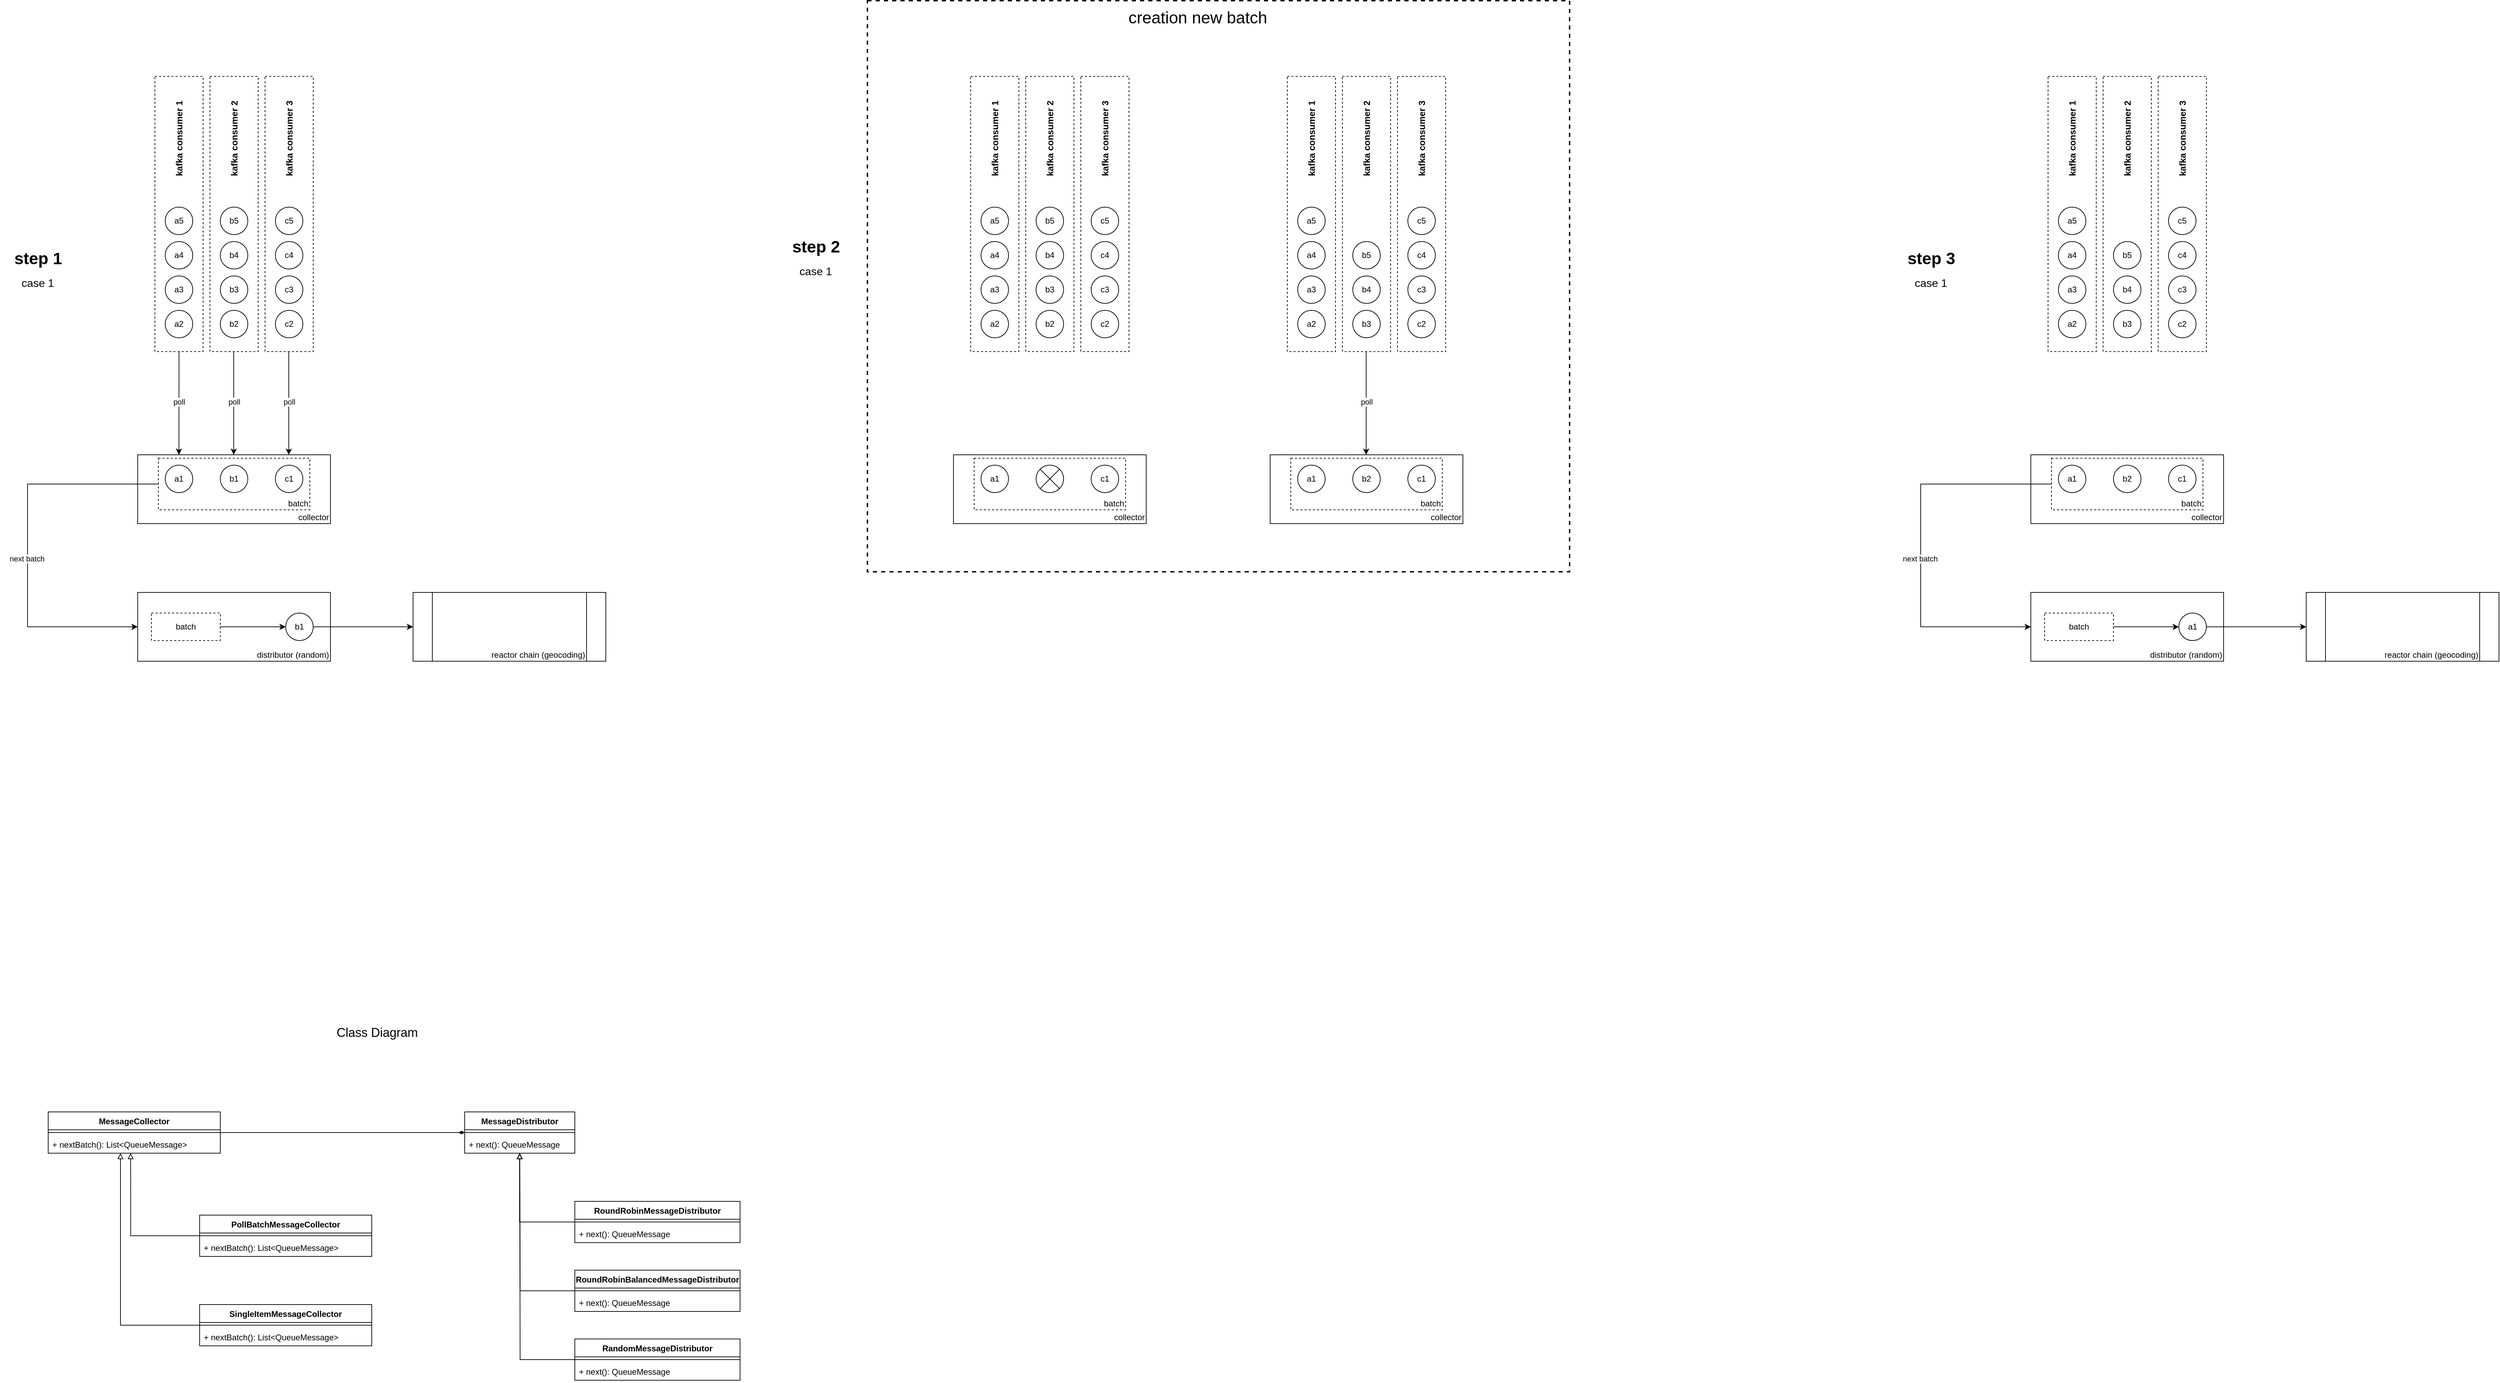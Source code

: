 <mxfile version="22.1.21" type="github">
  <diagram name="Страница — 1" id="RJFk-U6AwB0fZAoIYu2r">
    <mxGraphModel dx="2121" dy="1407" grid="1" gridSize="10" guides="1" tooltips="1" connect="1" arrows="1" fold="1" page="0" pageScale="1" pageWidth="827" pageHeight="1169" math="0" shadow="0">
      <root>
        <mxCell id="0" />
        <mxCell id="1" parent="0" />
        <mxCell id="bryTa1Va9XueEoIS5_3I-126" value="" style="rounded=0;whiteSpace=wrap;html=1;fillColor=none;dashed=1;strokeColor=default;strokeWidth=2;" vertex="1" parent="1">
          <mxGeometry x="890" y="-60" width="1020" height="830" as="geometry" />
        </mxCell>
        <mxCell id="bryTa1Va9XueEoIS5_3I-26" value="" style="rounded=0;whiteSpace=wrap;html=1;fillColor=none;dashed=1;" vertex="1" parent="1">
          <mxGeometry x="15" y="50" width="70" height="400" as="geometry" />
        </mxCell>
        <mxCell id="bryTa1Va9XueEoIS5_3I-25" value="" style="rounded=0;whiteSpace=wrap;html=1;fillColor=none;dashed=1;" vertex="1" parent="1">
          <mxGeometry x="-65" y="50" width="70" height="400" as="geometry" />
        </mxCell>
        <mxCell id="bryTa1Va9XueEoIS5_3I-13" value="collector" style="rounded=0;whiteSpace=wrap;html=1;align=right;verticalAlign=bottom;" vertex="1" parent="1">
          <mxGeometry x="-170" y="600" width="280" height="100" as="geometry" />
        </mxCell>
        <mxCell id="bryTa1Va9XueEoIS5_3I-34" value="batch" style="rounded=0;whiteSpace=wrap;html=1;fillColor=none;dashed=1;align=right;verticalAlign=bottom;" vertex="1" parent="1">
          <mxGeometry x="-140" y="605" width="220" height="75" as="geometry" />
        </mxCell>
        <mxCell id="bryTa1Va9XueEoIS5_3I-23" value="" style="rounded=0;whiteSpace=wrap;html=1;fillColor=none;dashed=1;" vertex="1" parent="1">
          <mxGeometry x="-145" y="50" width="70" height="400" as="geometry" />
        </mxCell>
        <mxCell id="bryTa1Va9XueEoIS5_3I-1" value="a5" style="ellipse;whiteSpace=wrap;html=1;aspect=fixed;" vertex="1" parent="1">
          <mxGeometry x="-130" y="240" width="40" height="40" as="geometry" />
        </mxCell>
        <mxCell id="bryTa1Va9XueEoIS5_3I-2" value="a4" style="ellipse;whiteSpace=wrap;html=1;aspect=fixed;" vertex="1" parent="1">
          <mxGeometry x="-130" y="290" width="40" height="40" as="geometry" />
        </mxCell>
        <mxCell id="bryTa1Va9XueEoIS5_3I-3" value="a3" style="ellipse;whiteSpace=wrap;html=1;aspect=fixed;" vertex="1" parent="1">
          <mxGeometry x="-130" y="340" width="40" height="40" as="geometry" />
        </mxCell>
        <mxCell id="bryTa1Va9XueEoIS5_3I-4" value="a2" style="ellipse;whiteSpace=wrap;html=1;aspect=fixed;" vertex="1" parent="1">
          <mxGeometry x="-130" y="390" width="40" height="40" as="geometry" />
        </mxCell>
        <mxCell id="bryTa1Va9XueEoIS5_3I-5" value="b5" style="ellipse;whiteSpace=wrap;html=1;aspect=fixed;" vertex="1" parent="1">
          <mxGeometry x="-50" y="240" width="40" height="40" as="geometry" />
        </mxCell>
        <mxCell id="bryTa1Va9XueEoIS5_3I-6" value="b4" style="ellipse;whiteSpace=wrap;html=1;aspect=fixed;" vertex="1" parent="1">
          <mxGeometry x="-50" y="290" width="40" height="40" as="geometry" />
        </mxCell>
        <mxCell id="bryTa1Va9XueEoIS5_3I-7" value="b3" style="ellipse;whiteSpace=wrap;html=1;aspect=fixed;" vertex="1" parent="1">
          <mxGeometry x="-50" y="340" width="40" height="40" as="geometry" />
        </mxCell>
        <mxCell id="bryTa1Va9XueEoIS5_3I-8" value="b2" style="ellipse;whiteSpace=wrap;html=1;aspect=fixed;" vertex="1" parent="1">
          <mxGeometry x="-50" y="390" width="40" height="40" as="geometry" />
        </mxCell>
        <mxCell id="bryTa1Va9XueEoIS5_3I-9" value="c5" style="ellipse;whiteSpace=wrap;html=1;aspect=fixed;" vertex="1" parent="1">
          <mxGeometry x="30" y="240" width="40" height="40" as="geometry" />
        </mxCell>
        <mxCell id="bryTa1Va9XueEoIS5_3I-10" value="c4" style="ellipse;whiteSpace=wrap;html=1;aspect=fixed;" vertex="1" parent="1">
          <mxGeometry x="30" y="290" width="40" height="40" as="geometry" />
        </mxCell>
        <mxCell id="bryTa1Va9XueEoIS5_3I-11" value="c3" style="ellipse;whiteSpace=wrap;html=1;aspect=fixed;" vertex="1" parent="1">
          <mxGeometry x="30" y="340" width="40" height="40" as="geometry" />
        </mxCell>
        <mxCell id="bryTa1Va9XueEoIS5_3I-12" value="c2" style="ellipse;whiteSpace=wrap;html=1;aspect=fixed;" vertex="1" parent="1">
          <mxGeometry x="30" y="390" width="40" height="40" as="geometry" />
        </mxCell>
        <mxCell id="bryTa1Va9XueEoIS5_3I-14" value="a1" style="ellipse;whiteSpace=wrap;html=1;aspect=fixed;" vertex="1" parent="1">
          <mxGeometry x="-130" y="615" width="40" height="40" as="geometry" />
        </mxCell>
        <mxCell id="bryTa1Va9XueEoIS5_3I-15" value="b1" style="ellipse;whiteSpace=wrap;html=1;aspect=fixed;" vertex="1" parent="1">
          <mxGeometry x="-50" y="615" width="40" height="40" as="geometry" />
        </mxCell>
        <mxCell id="bryTa1Va9XueEoIS5_3I-16" value="c1" style="ellipse;whiteSpace=wrap;html=1;aspect=fixed;" vertex="1" parent="1">
          <mxGeometry x="30" y="615" width="40" height="40" as="geometry" />
        </mxCell>
        <mxCell id="bryTa1Va9XueEoIS5_3I-17" value="&lt;font style=&quot;font-size: 16px;&quot;&gt;case 1&lt;/font&gt;" style="text;html=1;strokeColor=none;fillColor=none;align=center;verticalAlign=middle;whiteSpace=wrap;rounded=0;" vertex="1" parent="1">
          <mxGeometry x="-370" y="335" width="110" height="30" as="geometry" />
        </mxCell>
        <mxCell id="bryTa1Va9XueEoIS5_3I-19" value="&lt;b&gt;&lt;font style=&quot;font-size: 13px;&quot;&gt;kafka consumer 2&lt;/font&gt;&lt;br&gt;&lt;/b&gt;" style="text;html=1;strokeColor=none;fillColor=none;align=center;verticalAlign=middle;whiteSpace=wrap;rounded=0;flipV=1;direction=west;imageAspect=1;rotation=-90;" vertex="1" parent="1">
          <mxGeometry x="-105" y="125" width="150" height="30" as="geometry" />
        </mxCell>
        <mxCell id="bryTa1Va9XueEoIS5_3I-20" value="&lt;b&gt;&lt;font style=&quot;font-size: 13px;&quot;&gt;kafka consumer 1&lt;/font&gt;&lt;br&gt;&lt;/b&gt;" style="text;html=1;strokeColor=none;fillColor=none;align=center;verticalAlign=middle;whiteSpace=wrap;rounded=0;flipV=1;direction=west;imageAspect=1;rotation=-90;" vertex="1" parent="1">
          <mxGeometry x="-185" y="125" width="150" height="30" as="geometry" />
        </mxCell>
        <mxCell id="bryTa1Va9XueEoIS5_3I-21" value="&lt;b&gt;&lt;font style=&quot;font-size: 13px;&quot;&gt;kafka consumer 3&lt;/font&gt;&lt;br&gt;&lt;/b&gt;" style="text;html=1;strokeColor=none;fillColor=none;align=center;verticalAlign=middle;whiteSpace=wrap;rounded=0;flipV=1;direction=west;imageAspect=1;rotation=-90;" vertex="1" parent="1">
          <mxGeometry x="-25" y="125" width="150" height="30" as="geometry" />
        </mxCell>
        <mxCell id="bryTa1Va9XueEoIS5_3I-28" style="edgeStyle=orthogonalEdgeStyle;rounded=0;orthogonalLoop=1;jettySize=auto;html=1;exitX=0.5;exitY=1;exitDx=0;exitDy=0;entryX=0.214;entryY=0;entryDx=0;entryDy=0;entryPerimeter=0;" edge="1" parent="1" source="bryTa1Va9XueEoIS5_3I-23" target="bryTa1Va9XueEoIS5_3I-13">
          <mxGeometry relative="1" as="geometry">
            <Array as="points">
              <mxPoint x="-110" y="480" />
              <mxPoint x="-110" y="480" />
            </Array>
          </mxGeometry>
        </mxCell>
        <mxCell id="bryTa1Va9XueEoIS5_3I-29" value="poll" style="edgeLabel;html=1;align=center;verticalAlign=middle;resizable=0;points=[];" vertex="1" connectable="0" parent="bryTa1Va9XueEoIS5_3I-28">
          <mxGeometry x="-0.027" relative="1" as="geometry">
            <mxPoint as="offset" />
          </mxGeometry>
        </mxCell>
        <mxCell id="bryTa1Va9XueEoIS5_3I-30" style="edgeStyle=orthogonalEdgeStyle;rounded=0;orthogonalLoop=1;jettySize=auto;html=1;exitX=0.5;exitY=1;exitDx=0;exitDy=0;entryX=0.214;entryY=0;entryDx=0;entryDy=0;entryPerimeter=0;" edge="1" parent="1">
          <mxGeometry relative="1" as="geometry">
            <mxPoint x="-30.5" y="450" as="sourcePoint" />
            <mxPoint x="-30.5" y="600" as="targetPoint" />
            <Array as="points">
              <mxPoint x="-30.5" y="480" />
              <mxPoint x="-30.5" y="480" />
            </Array>
          </mxGeometry>
        </mxCell>
        <mxCell id="bryTa1Va9XueEoIS5_3I-31" value="poll" style="edgeLabel;html=1;align=center;verticalAlign=middle;resizable=0;points=[];" vertex="1" connectable="0" parent="bryTa1Va9XueEoIS5_3I-30">
          <mxGeometry x="-0.027" relative="1" as="geometry">
            <mxPoint as="offset" />
          </mxGeometry>
        </mxCell>
        <mxCell id="bryTa1Va9XueEoIS5_3I-32" style="edgeStyle=orthogonalEdgeStyle;rounded=0;orthogonalLoop=1;jettySize=auto;html=1;exitX=0.5;exitY=1;exitDx=0;exitDy=0;entryX=0.214;entryY=0;entryDx=0;entryDy=0;entryPerimeter=0;" edge="1" parent="1">
          <mxGeometry relative="1" as="geometry">
            <mxPoint x="49.5" y="450" as="sourcePoint" />
            <mxPoint x="49.5" y="600" as="targetPoint" />
            <Array as="points">
              <mxPoint x="49.5" y="480" />
              <mxPoint x="49.5" y="480" />
            </Array>
          </mxGeometry>
        </mxCell>
        <mxCell id="bryTa1Va9XueEoIS5_3I-33" value="poll" style="edgeLabel;html=1;align=center;verticalAlign=middle;resizable=0;points=[];" vertex="1" connectable="0" parent="bryTa1Va9XueEoIS5_3I-32">
          <mxGeometry x="-0.027" relative="1" as="geometry">
            <mxPoint as="offset" />
          </mxGeometry>
        </mxCell>
        <mxCell id="bryTa1Va9XueEoIS5_3I-36" style="edgeStyle=orthogonalEdgeStyle;rounded=0;orthogonalLoop=1;jettySize=auto;html=1;exitX=0;exitY=0.5;exitDx=0;exitDy=0;entryX=0;entryY=0.5;entryDx=0;entryDy=0;" edge="1" parent="1" source="bryTa1Va9XueEoIS5_3I-34">
          <mxGeometry relative="1" as="geometry">
            <mxPoint x="-170" y="850" as="targetPoint" />
            <Array as="points">
              <mxPoint x="-330" y="643" />
              <mxPoint x="-330" y="850" />
            </Array>
          </mxGeometry>
        </mxCell>
        <mxCell id="bryTa1Va9XueEoIS5_3I-38" value="next batch" style="edgeLabel;html=1;align=center;verticalAlign=middle;resizable=0;points=[];" vertex="1" connectable="0" parent="bryTa1Va9XueEoIS5_3I-36">
          <mxGeometry x="0.069" y="-1" relative="1" as="geometry">
            <mxPoint as="offset" />
          </mxGeometry>
        </mxCell>
        <mxCell id="bryTa1Va9XueEoIS5_3I-35" value="&lt;b&gt;&lt;font style=&quot;font-size: 24px;&quot;&gt;step 1&lt;/font&gt;&lt;/b&gt;" style="text;html=1;strokeColor=none;fillColor=none;align=center;verticalAlign=middle;whiteSpace=wrap;rounded=0;" vertex="1" parent="1">
          <mxGeometry x="-362.5" y="300" width="95" height="30" as="geometry" />
        </mxCell>
        <mxCell id="bryTa1Va9XueEoIS5_3I-44" value="distributor (random)" style="rounded=0;whiteSpace=wrap;html=1;verticalAlign=bottom;align=right;" vertex="1" parent="1">
          <mxGeometry x="-170" y="800" width="280" height="100" as="geometry" />
        </mxCell>
        <mxCell id="bryTa1Va9XueEoIS5_3I-45" value="reactor chain (geocoding)" style="shape=process;whiteSpace=wrap;html=1;backgroundOutline=1;align=right;verticalAlign=bottom;" vertex="1" parent="1">
          <mxGeometry x="230" y="800" width="280" height="100" as="geometry" />
        </mxCell>
        <mxCell id="bryTa1Va9XueEoIS5_3I-49" style="edgeStyle=orthogonalEdgeStyle;rounded=0;orthogonalLoop=1;jettySize=auto;html=1;exitX=1;exitY=0.5;exitDx=0;exitDy=0;entryX=0;entryY=0.5;entryDx=0;entryDy=0;" edge="1" parent="1" source="bryTa1Va9XueEoIS5_3I-47" target="bryTa1Va9XueEoIS5_3I-48">
          <mxGeometry relative="1" as="geometry" />
        </mxCell>
        <mxCell id="bryTa1Va9XueEoIS5_3I-47" value="batch" style="rounded=0;whiteSpace=wrap;html=1;fillColor=none;dashed=1;" vertex="1" parent="1">
          <mxGeometry x="-150" y="830" width="100" height="40" as="geometry" />
        </mxCell>
        <mxCell id="bryTa1Va9XueEoIS5_3I-51" style="edgeStyle=orthogonalEdgeStyle;rounded=0;orthogonalLoop=1;jettySize=auto;html=1;exitX=1;exitY=0.5;exitDx=0;exitDy=0;entryX=0;entryY=0.5;entryDx=0;entryDy=0;" edge="1" parent="1" source="bryTa1Va9XueEoIS5_3I-48" target="bryTa1Va9XueEoIS5_3I-45">
          <mxGeometry relative="1" as="geometry" />
        </mxCell>
        <mxCell id="bryTa1Va9XueEoIS5_3I-48" value="b1" style="ellipse;whiteSpace=wrap;html=1;aspect=fixed;" vertex="1" parent="1">
          <mxGeometry x="45" y="830" width="40" height="40" as="geometry" />
        </mxCell>
        <mxCell id="bryTa1Va9XueEoIS5_3I-52" value="" style="rounded=0;whiteSpace=wrap;html=1;fillColor=none;dashed=1;" vertex="1" parent="1">
          <mxGeometry x="1200" y="50" width="70" height="400" as="geometry" />
        </mxCell>
        <mxCell id="bryTa1Va9XueEoIS5_3I-53" value="" style="rounded=0;whiteSpace=wrap;html=1;fillColor=none;dashed=1;" vertex="1" parent="1">
          <mxGeometry x="1120" y="50" width="70" height="400" as="geometry" />
        </mxCell>
        <mxCell id="bryTa1Va9XueEoIS5_3I-54" value="collector" style="rounded=0;whiteSpace=wrap;html=1;align=right;verticalAlign=bottom;" vertex="1" parent="1">
          <mxGeometry x="1015" y="600" width="280" height="100" as="geometry" />
        </mxCell>
        <mxCell id="bryTa1Va9XueEoIS5_3I-55" value="batch" style="rounded=0;whiteSpace=wrap;html=1;fillColor=none;dashed=1;align=right;verticalAlign=bottom;" vertex="1" parent="1">
          <mxGeometry x="1045" y="605" width="220" height="75" as="geometry" />
        </mxCell>
        <mxCell id="bryTa1Va9XueEoIS5_3I-56" value="" style="rounded=0;whiteSpace=wrap;html=1;fillColor=none;dashed=1;" vertex="1" parent="1">
          <mxGeometry x="1040" y="50" width="70" height="400" as="geometry" />
        </mxCell>
        <mxCell id="bryTa1Va9XueEoIS5_3I-57" value="a5" style="ellipse;whiteSpace=wrap;html=1;aspect=fixed;" vertex="1" parent="1">
          <mxGeometry x="1055" y="240" width="40" height="40" as="geometry" />
        </mxCell>
        <mxCell id="bryTa1Va9XueEoIS5_3I-58" value="a4" style="ellipse;whiteSpace=wrap;html=1;aspect=fixed;" vertex="1" parent="1">
          <mxGeometry x="1055" y="290" width="40" height="40" as="geometry" />
        </mxCell>
        <mxCell id="bryTa1Va9XueEoIS5_3I-59" value="a3" style="ellipse;whiteSpace=wrap;html=1;aspect=fixed;" vertex="1" parent="1">
          <mxGeometry x="1055" y="340" width="40" height="40" as="geometry" />
        </mxCell>
        <mxCell id="bryTa1Va9XueEoIS5_3I-60" value="a2" style="ellipse;whiteSpace=wrap;html=1;aspect=fixed;" vertex="1" parent="1">
          <mxGeometry x="1055" y="390" width="40" height="40" as="geometry" />
        </mxCell>
        <mxCell id="bryTa1Va9XueEoIS5_3I-61" value="b5" style="ellipse;whiteSpace=wrap;html=1;aspect=fixed;" vertex="1" parent="1">
          <mxGeometry x="1135" y="240" width="40" height="40" as="geometry" />
        </mxCell>
        <mxCell id="bryTa1Va9XueEoIS5_3I-62" value="b4" style="ellipse;whiteSpace=wrap;html=1;aspect=fixed;" vertex="1" parent="1">
          <mxGeometry x="1135" y="290" width="40" height="40" as="geometry" />
        </mxCell>
        <mxCell id="bryTa1Va9XueEoIS5_3I-63" value="b3" style="ellipse;whiteSpace=wrap;html=1;aspect=fixed;" vertex="1" parent="1">
          <mxGeometry x="1135" y="340" width="40" height="40" as="geometry" />
        </mxCell>
        <mxCell id="bryTa1Va9XueEoIS5_3I-64" value="b2" style="ellipse;whiteSpace=wrap;html=1;aspect=fixed;" vertex="1" parent="1">
          <mxGeometry x="1135" y="390" width="40" height="40" as="geometry" />
        </mxCell>
        <mxCell id="bryTa1Va9XueEoIS5_3I-65" value="c5" style="ellipse;whiteSpace=wrap;html=1;aspect=fixed;" vertex="1" parent="1">
          <mxGeometry x="1215" y="240" width="40" height="40" as="geometry" />
        </mxCell>
        <mxCell id="bryTa1Va9XueEoIS5_3I-66" value="c4" style="ellipse;whiteSpace=wrap;html=1;aspect=fixed;" vertex="1" parent="1">
          <mxGeometry x="1215" y="290" width="40" height="40" as="geometry" />
        </mxCell>
        <mxCell id="bryTa1Va9XueEoIS5_3I-67" value="c3" style="ellipse;whiteSpace=wrap;html=1;aspect=fixed;" vertex="1" parent="1">
          <mxGeometry x="1215" y="340" width="40" height="40" as="geometry" />
        </mxCell>
        <mxCell id="bryTa1Va9XueEoIS5_3I-68" value="c2" style="ellipse;whiteSpace=wrap;html=1;aspect=fixed;" vertex="1" parent="1">
          <mxGeometry x="1215" y="390" width="40" height="40" as="geometry" />
        </mxCell>
        <mxCell id="bryTa1Va9XueEoIS5_3I-69" value="a1" style="ellipse;whiteSpace=wrap;html=1;aspect=fixed;" vertex="1" parent="1">
          <mxGeometry x="1055" y="615" width="40" height="40" as="geometry" />
        </mxCell>
        <mxCell id="bryTa1Va9XueEoIS5_3I-71" value="c1" style="ellipse;whiteSpace=wrap;html=1;aspect=fixed;" vertex="1" parent="1">
          <mxGeometry x="1215" y="615" width="40" height="40" as="geometry" />
        </mxCell>
        <mxCell id="bryTa1Va9XueEoIS5_3I-73" value="&lt;b&gt;&lt;font style=&quot;font-size: 13px;&quot;&gt;kafka consumer 2&lt;/font&gt;&lt;br&gt;&lt;/b&gt;" style="text;html=1;strokeColor=none;fillColor=none;align=center;verticalAlign=middle;whiteSpace=wrap;rounded=0;flipV=1;direction=west;imageAspect=1;rotation=-90;" vertex="1" parent="1">
          <mxGeometry x="1080" y="125" width="150" height="30" as="geometry" />
        </mxCell>
        <mxCell id="bryTa1Va9XueEoIS5_3I-74" value="&lt;b&gt;&lt;font style=&quot;font-size: 13px;&quot;&gt;kafka consumer 1&lt;/font&gt;&lt;br&gt;&lt;/b&gt;" style="text;html=1;strokeColor=none;fillColor=none;align=center;verticalAlign=middle;whiteSpace=wrap;rounded=0;flipV=1;direction=west;imageAspect=1;rotation=-90;" vertex="1" parent="1">
          <mxGeometry x="1000" y="125" width="150" height="30" as="geometry" />
        </mxCell>
        <mxCell id="bryTa1Va9XueEoIS5_3I-75" value="&lt;b&gt;&lt;font style=&quot;font-size: 13px;&quot;&gt;kafka consumer 3&lt;/font&gt;&lt;br&gt;&lt;/b&gt;" style="text;html=1;strokeColor=none;fillColor=none;align=center;verticalAlign=middle;whiteSpace=wrap;rounded=0;flipV=1;direction=west;imageAspect=1;rotation=-90;" vertex="1" parent="1">
          <mxGeometry x="1160" y="125" width="150" height="30" as="geometry" />
        </mxCell>
        <mxCell id="bryTa1Va9XueEoIS5_3I-93" value="" style="shape=sumEllipse;perimeter=ellipsePerimeter;whiteSpace=wrap;html=1;backgroundOutline=1;" vertex="1" parent="1">
          <mxGeometry x="1135" y="615" width="40" height="40" as="geometry" />
        </mxCell>
        <mxCell id="bryTa1Va9XueEoIS5_3I-94" value="" style="rounded=0;whiteSpace=wrap;html=1;fillColor=none;dashed=1;" vertex="1" parent="1">
          <mxGeometry x="1660" y="50" width="70" height="400" as="geometry" />
        </mxCell>
        <mxCell id="bryTa1Va9XueEoIS5_3I-95" value="" style="rounded=0;whiteSpace=wrap;html=1;fillColor=none;dashed=1;" vertex="1" parent="1">
          <mxGeometry x="1580" y="50" width="70" height="400" as="geometry" />
        </mxCell>
        <mxCell id="bryTa1Va9XueEoIS5_3I-96" value="collector" style="rounded=0;whiteSpace=wrap;html=1;align=right;verticalAlign=bottom;" vertex="1" parent="1">
          <mxGeometry x="1475" y="600" width="280" height="100" as="geometry" />
        </mxCell>
        <mxCell id="bryTa1Va9XueEoIS5_3I-97" value="batch" style="rounded=0;whiteSpace=wrap;html=1;fillColor=none;dashed=1;align=right;verticalAlign=bottom;" vertex="1" parent="1">
          <mxGeometry x="1505" y="605" width="220" height="75" as="geometry" />
        </mxCell>
        <mxCell id="bryTa1Va9XueEoIS5_3I-98" value="" style="rounded=0;whiteSpace=wrap;html=1;fillColor=none;dashed=1;" vertex="1" parent="1">
          <mxGeometry x="1500" y="50" width="70" height="400" as="geometry" />
        </mxCell>
        <mxCell id="bryTa1Va9XueEoIS5_3I-99" value="a5" style="ellipse;whiteSpace=wrap;html=1;aspect=fixed;" vertex="1" parent="1">
          <mxGeometry x="1515" y="240" width="40" height="40" as="geometry" />
        </mxCell>
        <mxCell id="bryTa1Va9XueEoIS5_3I-100" value="a4" style="ellipse;whiteSpace=wrap;html=1;aspect=fixed;" vertex="1" parent="1">
          <mxGeometry x="1515" y="290" width="40" height="40" as="geometry" />
        </mxCell>
        <mxCell id="bryTa1Va9XueEoIS5_3I-101" value="a3" style="ellipse;whiteSpace=wrap;html=1;aspect=fixed;" vertex="1" parent="1">
          <mxGeometry x="1515" y="340" width="40" height="40" as="geometry" />
        </mxCell>
        <mxCell id="bryTa1Va9XueEoIS5_3I-102" value="a2" style="ellipse;whiteSpace=wrap;html=1;aspect=fixed;" vertex="1" parent="1">
          <mxGeometry x="1515" y="390" width="40" height="40" as="geometry" />
        </mxCell>
        <mxCell id="bryTa1Va9XueEoIS5_3I-103" value="b5" style="ellipse;whiteSpace=wrap;html=1;aspect=fixed;" vertex="1" parent="1">
          <mxGeometry x="1595" y="290" width="40" height="40" as="geometry" />
        </mxCell>
        <mxCell id="bryTa1Va9XueEoIS5_3I-104" value="b4" style="ellipse;whiteSpace=wrap;html=1;aspect=fixed;" vertex="1" parent="1">
          <mxGeometry x="1595" y="340" width="40" height="40" as="geometry" />
        </mxCell>
        <mxCell id="bryTa1Va9XueEoIS5_3I-105" value="b3" style="ellipse;whiteSpace=wrap;html=1;aspect=fixed;" vertex="1" parent="1">
          <mxGeometry x="1595" y="390" width="40" height="40" as="geometry" />
        </mxCell>
        <mxCell id="bryTa1Va9XueEoIS5_3I-107" value="c5" style="ellipse;whiteSpace=wrap;html=1;aspect=fixed;" vertex="1" parent="1">
          <mxGeometry x="1675" y="240" width="40" height="40" as="geometry" />
        </mxCell>
        <mxCell id="bryTa1Va9XueEoIS5_3I-108" value="c4" style="ellipse;whiteSpace=wrap;html=1;aspect=fixed;" vertex="1" parent="1">
          <mxGeometry x="1675" y="290" width="40" height="40" as="geometry" />
        </mxCell>
        <mxCell id="bryTa1Va9XueEoIS5_3I-109" value="c3" style="ellipse;whiteSpace=wrap;html=1;aspect=fixed;" vertex="1" parent="1">
          <mxGeometry x="1675" y="340" width="40" height="40" as="geometry" />
        </mxCell>
        <mxCell id="bryTa1Va9XueEoIS5_3I-110" value="c2" style="ellipse;whiteSpace=wrap;html=1;aspect=fixed;" vertex="1" parent="1">
          <mxGeometry x="1675" y="390" width="40" height="40" as="geometry" />
        </mxCell>
        <mxCell id="bryTa1Va9XueEoIS5_3I-111" value="a1" style="ellipse;whiteSpace=wrap;html=1;aspect=fixed;" vertex="1" parent="1">
          <mxGeometry x="1515" y="615" width="40" height="40" as="geometry" />
        </mxCell>
        <mxCell id="bryTa1Va9XueEoIS5_3I-112" value="c1" style="ellipse;whiteSpace=wrap;html=1;aspect=fixed;" vertex="1" parent="1">
          <mxGeometry x="1675" y="615" width="40" height="40" as="geometry" />
        </mxCell>
        <mxCell id="bryTa1Va9XueEoIS5_3I-113" value="&lt;b&gt;&lt;font style=&quot;font-size: 13px;&quot;&gt;kafka consumer 2&lt;/font&gt;&lt;br&gt;&lt;/b&gt;" style="text;html=1;strokeColor=none;fillColor=none;align=center;verticalAlign=middle;whiteSpace=wrap;rounded=0;flipV=1;direction=west;imageAspect=1;rotation=-90;" vertex="1" parent="1">
          <mxGeometry x="1540" y="125" width="150" height="30" as="geometry" />
        </mxCell>
        <mxCell id="bryTa1Va9XueEoIS5_3I-114" value="&lt;b&gt;&lt;font style=&quot;font-size: 13px;&quot;&gt;kafka consumer 1&lt;/font&gt;&lt;br&gt;&lt;/b&gt;" style="text;html=1;strokeColor=none;fillColor=none;align=center;verticalAlign=middle;whiteSpace=wrap;rounded=0;flipV=1;direction=west;imageAspect=1;rotation=-90;" vertex="1" parent="1">
          <mxGeometry x="1460" y="125" width="150" height="30" as="geometry" />
        </mxCell>
        <mxCell id="bryTa1Va9XueEoIS5_3I-115" value="&lt;b&gt;&lt;font style=&quot;font-size: 13px;&quot;&gt;kafka consumer 3&lt;/font&gt;&lt;br&gt;&lt;/b&gt;" style="text;html=1;strokeColor=none;fillColor=none;align=center;verticalAlign=middle;whiteSpace=wrap;rounded=0;flipV=1;direction=west;imageAspect=1;rotation=-90;" vertex="1" parent="1">
          <mxGeometry x="1620" y="125" width="150" height="30" as="geometry" />
        </mxCell>
        <mxCell id="bryTa1Va9XueEoIS5_3I-118" style="edgeStyle=orthogonalEdgeStyle;rounded=0;orthogonalLoop=1;jettySize=auto;html=1;exitX=0.5;exitY=1;exitDx=0;exitDy=0;entryX=0.214;entryY=0;entryDx=0;entryDy=0;entryPerimeter=0;" edge="1" parent="1">
          <mxGeometry relative="1" as="geometry">
            <mxPoint x="1614.5" y="450" as="sourcePoint" />
            <mxPoint x="1614.5" y="600" as="targetPoint" />
            <Array as="points">
              <mxPoint x="1614.5" y="480" />
              <mxPoint x="1614.5" y="480" />
            </Array>
          </mxGeometry>
        </mxCell>
        <mxCell id="bryTa1Va9XueEoIS5_3I-119" value="poll" style="edgeLabel;html=1;align=center;verticalAlign=middle;resizable=0;points=[];" vertex="1" connectable="0" parent="bryTa1Va9XueEoIS5_3I-118">
          <mxGeometry x="-0.027" relative="1" as="geometry">
            <mxPoint as="offset" />
          </mxGeometry>
        </mxCell>
        <mxCell id="bryTa1Va9XueEoIS5_3I-123" value="b2" style="ellipse;whiteSpace=wrap;html=1;aspect=fixed;" vertex="1" parent="1">
          <mxGeometry x="1595" y="615" width="40" height="40" as="geometry" />
        </mxCell>
        <mxCell id="bryTa1Va9XueEoIS5_3I-124" value="&lt;font style=&quot;font-size: 24px;&quot;&gt;creation new batch&lt;/font&gt;" style="text;html=1;strokeColor=none;fillColor=none;align=center;verticalAlign=middle;whiteSpace=wrap;rounded=0;" vertex="1" parent="1">
          <mxGeometry x="1220" y="-50" width="300" height="30" as="geometry" />
        </mxCell>
        <mxCell id="bryTa1Va9XueEoIS5_3I-127" value="&lt;font style=&quot;font-size: 16px;&quot;&gt;case 1&lt;/font&gt;" style="text;html=1;strokeColor=none;fillColor=none;align=center;verticalAlign=middle;whiteSpace=wrap;rounded=0;" vertex="1" parent="1">
          <mxGeometry x="760" y="317.5" width="110" height="30" as="geometry" />
        </mxCell>
        <mxCell id="bryTa1Va9XueEoIS5_3I-128" value="&lt;b&gt;&lt;font style=&quot;font-size: 24px;&quot;&gt;step 2&lt;/font&gt;&lt;/b&gt;" style="text;html=1;strokeColor=none;fillColor=none;align=center;verticalAlign=middle;whiteSpace=wrap;rounded=0;" vertex="1" parent="1">
          <mxGeometry x="767.5" y="282.5" width="95" height="30" as="geometry" />
        </mxCell>
        <mxCell id="bryTa1Va9XueEoIS5_3I-129" value="" style="rounded=0;whiteSpace=wrap;html=1;fillColor=none;dashed=1;" vertex="1" parent="1">
          <mxGeometry x="2765" y="50" width="70" height="400" as="geometry" />
        </mxCell>
        <mxCell id="bryTa1Va9XueEoIS5_3I-130" value="" style="rounded=0;whiteSpace=wrap;html=1;fillColor=none;dashed=1;" vertex="1" parent="1">
          <mxGeometry x="2685" y="50" width="70" height="400" as="geometry" />
        </mxCell>
        <mxCell id="bryTa1Va9XueEoIS5_3I-131" value="collector" style="rounded=0;whiteSpace=wrap;html=1;align=right;verticalAlign=bottom;" vertex="1" parent="1">
          <mxGeometry x="2580" y="600" width="280" height="100" as="geometry" />
        </mxCell>
        <mxCell id="bryTa1Va9XueEoIS5_3I-132" value="batch" style="rounded=0;whiteSpace=wrap;html=1;fillColor=none;dashed=1;align=right;verticalAlign=bottom;" vertex="1" parent="1">
          <mxGeometry x="2610" y="605" width="220" height="75" as="geometry" />
        </mxCell>
        <mxCell id="bryTa1Va9XueEoIS5_3I-133" value="" style="rounded=0;whiteSpace=wrap;html=1;fillColor=none;dashed=1;" vertex="1" parent="1">
          <mxGeometry x="2605" y="50" width="70" height="400" as="geometry" />
        </mxCell>
        <mxCell id="bryTa1Va9XueEoIS5_3I-134" value="a5" style="ellipse;whiteSpace=wrap;html=1;aspect=fixed;" vertex="1" parent="1">
          <mxGeometry x="2620" y="240" width="40" height="40" as="geometry" />
        </mxCell>
        <mxCell id="bryTa1Va9XueEoIS5_3I-135" value="a4" style="ellipse;whiteSpace=wrap;html=1;aspect=fixed;" vertex="1" parent="1">
          <mxGeometry x="2620" y="290" width="40" height="40" as="geometry" />
        </mxCell>
        <mxCell id="bryTa1Va9XueEoIS5_3I-136" value="a3" style="ellipse;whiteSpace=wrap;html=1;aspect=fixed;" vertex="1" parent="1">
          <mxGeometry x="2620" y="340" width="40" height="40" as="geometry" />
        </mxCell>
        <mxCell id="bryTa1Va9XueEoIS5_3I-137" value="a2" style="ellipse;whiteSpace=wrap;html=1;aspect=fixed;" vertex="1" parent="1">
          <mxGeometry x="2620" y="390" width="40" height="40" as="geometry" />
        </mxCell>
        <mxCell id="bryTa1Va9XueEoIS5_3I-138" value="b5" style="ellipse;whiteSpace=wrap;html=1;aspect=fixed;" vertex="1" parent="1">
          <mxGeometry x="2700" y="290" width="40" height="40" as="geometry" />
        </mxCell>
        <mxCell id="bryTa1Va9XueEoIS5_3I-139" value="b4" style="ellipse;whiteSpace=wrap;html=1;aspect=fixed;" vertex="1" parent="1">
          <mxGeometry x="2700" y="340" width="40" height="40" as="geometry" />
        </mxCell>
        <mxCell id="bryTa1Va9XueEoIS5_3I-140" value="b3" style="ellipse;whiteSpace=wrap;html=1;aspect=fixed;" vertex="1" parent="1">
          <mxGeometry x="2700" y="390" width="40" height="40" as="geometry" />
        </mxCell>
        <mxCell id="bryTa1Va9XueEoIS5_3I-142" value="c5" style="ellipse;whiteSpace=wrap;html=1;aspect=fixed;" vertex="1" parent="1">
          <mxGeometry x="2780" y="240" width="40" height="40" as="geometry" />
        </mxCell>
        <mxCell id="bryTa1Va9XueEoIS5_3I-143" value="c4" style="ellipse;whiteSpace=wrap;html=1;aspect=fixed;" vertex="1" parent="1">
          <mxGeometry x="2780" y="290" width="40" height="40" as="geometry" />
        </mxCell>
        <mxCell id="bryTa1Va9XueEoIS5_3I-144" value="c3" style="ellipse;whiteSpace=wrap;html=1;aspect=fixed;" vertex="1" parent="1">
          <mxGeometry x="2780" y="340" width="40" height="40" as="geometry" />
        </mxCell>
        <mxCell id="bryTa1Va9XueEoIS5_3I-145" value="c2" style="ellipse;whiteSpace=wrap;html=1;aspect=fixed;" vertex="1" parent="1">
          <mxGeometry x="2780" y="390" width="40" height="40" as="geometry" />
        </mxCell>
        <mxCell id="bryTa1Va9XueEoIS5_3I-146" value="a1" style="ellipse;whiteSpace=wrap;html=1;aspect=fixed;" vertex="1" parent="1">
          <mxGeometry x="2620" y="615" width="40" height="40" as="geometry" />
        </mxCell>
        <mxCell id="bryTa1Va9XueEoIS5_3I-148" value="c1" style="ellipse;whiteSpace=wrap;html=1;aspect=fixed;" vertex="1" parent="1">
          <mxGeometry x="2780" y="615" width="40" height="40" as="geometry" />
        </mxCell>
        <mxCell id="bryTa1Va9XueEoIS5_3I-149" value="&lt;font style=&quot;font-size: 16px;&quot;&gt;case 1&lt;/font&gt;" style="text;html=1;strokeColor=none;fillColor=none;align=center;verticalAlign=middle;whiteSpace=wrap;rounded=0;" vertex="1" parent="1">
          <mxGeometry x="2380" y="335" width="110" height="30" as="geometry" />
        </mxCell>
        <mxCell id="bryTa1Va9XueEoIS5_3I-150" value="&lt;b&gt;&lt;font style=&quot;font-size: 13px;&quot;&gt;kafka consumer 2&lt;/font&gt;&lt;br&gt;&lt;/b&gt;" style="text;html=1;strokeColor=none;fillColor=none;align=center;verticalAlign=middle;whiteSpace=wrap;rounded=0;flipV=1;direction=west;imageAspect=1;rotation=-90;" vertex="1" parent="1">
          <mxGeometry x="2645" y="125" width="150" height="30" as="geometry" />
        </mxCell>
        <mxCell id="bryTa1Va9XueEoIS5_3I-151" value="&lt;b&gt;&lt;font style=&quot;font-size: 13px;&quot;&gt;kafka consumer 1&lt;/font&gt;&lt;br&gt;&lt;/b&gt;" style="text;html=1;strokeColor=none;fillColor=none;align=center;verticalAlign=middle;whiteSpace=wrap;rounded=0;flipV=1;direction=west;imageAspect=1;rotation=-90;" vertex="1" parent="1">
          <mxGeometry x="2565" y="125" width="150" height="30" as="geometry" />
        </mxCell>
        <mxCell id="bryTa1Va9XueEoIS5_3I-152" value="&lt;b&gt;&lt;font style=&quot;font-size: 13px;&quot;&gt;kafka consumer 3&lt;/font&gt;&lt;br&gt;&lt;/b&gt;" style="text;html=1;strokeColor=none;fillColor=none;align=center;verticalAlign=middle;whiteSpace=wrap;rounded=0;flipV=1;direction=west;imageAspect=1;rotation=-90;" vertex="1" parent="1">
          <mxGeometry x="2725" y="125" width="150" height="30" as="geometry" />
        </mxCell>
        <mxCell id="bryTa1Va9XueEoIS5_3I-159" style="edgeStyle=orthogonalEdgeStyle;rounded=0;orthogonalLoop=1;jettySize=auto;html=1;exitX=0;exitY=0.5;exitDx=0;exitDy=0;entryX=0;entryY=0.5;entryDx=0;entryDy=0;" edge="1" parent="1" source="bryTa1Va9XueEoIS5_3I-132">
          <mxGeometry relative="1" as="geometry">
            <mxPoint x="2580" y="850" as="targetPoint" />
            <Array as="points">
              <mxPoint x="2420" y="643" />
              <mxPoint x="2420" y="850" />
            </Array>
          </mxGeometry>
        </mxCell>
        <mxCell id="bryTa1Va9XueEoIS5_3I-160" value="next batch" style="edgeLabel;html=1;align=center;verticalAlign=middle;resizable=0;points=[];" vertex="1" connectable="0" parent="bryTa1Va9XueEoIS5_3I-159">
          <mxGeometry x="0.069" y="-1" relative="1" as="geometry">
            <mxPoint as="offset" />
          </mxGeometry>
        </mxCell>
        <mxCell id="bryTa1Va9XueEoIS5_3I-161" value="&lt;b&gt;&lt;font style=&quot;font-size: 24px;&quot;&gt;step 3&lt;/font&gt;&lt;/b&gt;" style="text;html=1;strokeColor=none;fillColor=none;align=center;verticalAlign=middle;whiteSpace=wrap;rounded=0;" vertex="1" parent="1">
          <mxGeometry x="2387.5" y="300" width="95" height="30" as="geometry" />
        </mxCell>
        <mxCell id="bryTa1Va9XueEoIS5_3I-162" value="distributor (random)" style="rounded=0;whiteSpace=wrap;html=1;verticalAlign=bottom;align=right;" vertex="1" parent="1">
          <mxGeometry x="2580" y="800" width="280" height="100" as="geometry" />
        </mxCell>
        <mxCell id="bryTa1Va9XueEoIS5_3I-163" value="reactor chain (geocoding)" style="shape=process;whiteSpace=wrap;html=1;backgroundOutline=1;align=right;verticalAlign=bottom;" vertex="1" parent="1">
          <mxGeometry x="2980" y="800" width="280" height="100" as="geometry" />
        </mxCell>
        <mxCell id="bryTa1Va9XueEoIS5_3I-164" style="edgeStyle=orthogonalEdgeStyle;rounded=0;orthogonalLoop=1;jettySize=auto;html=1;exitX=1;exitY=0.5;exitDx=0;exitDy=0;entryX=0;entryY=0.5;entryDx=0;entryDy=0;" edge="1" parent="1" source="bryTa1Va9XueEoIS5_3I-165" target="bryTa1Va9XueEoIS5_3I-167">
          <mxGeometry relative="1" as="geometry" />
        </mxCell>
        <mxCell id="bryTa1Va9XueEoIS5_3I-165" value="batch" style="rounded=0;whiteSpace=wrap;html=1;fillColor=none;dashed=1;" vertex="1" parent="1">
          <mxGeometry x="2600" y="830" width="100" height="40" as="geometry" />
        </mxCell>
        <mxCell id="bryTa1Va9XueEoIS5_3I-166" style="edgeStyle=orthogonalEdgeStyle;rounded=0;orthogonalLoop=1;jettySize=auto;html=1;exitX=1;exitY=0.5;exitDx=0;exitDy=0;entryX=0;entryY=0.5;entryDx=0;entryDy=0;" edge="1" parent="1" source="bryTa1Va9XueEoIS5_3I-167" target="bryTa1Va9XueEoIS5_3I-163">
          <mxGeometry relative="1" as="geometry" />
        </mxCell>
        <mxCell id="bryTa1Va9XueEoIS5_3I-167" value="a1" style="ellipse;whiteSpace=wrap;html=1;aspect=fixed;" vertex="1" parent="1">
          <mxGeometry x="2795" y="830" width="40" height="40" as="geometry" />
        </mxCell>
        <mxCell id="bryTa1Va9XueEoIS5_3I-168" value="b2" style="ellipse;whiteSpace=wrap;html=1;aspect=fixed;" vertex="1" parent="1">
          <mxGeometry x="2700" y="615" width="40" height="40" as="geometry" />
        </mxCell>
        <mxCell id="bryTa1Va9XueEoIS5_3I-202" style="edgeStyle=orthogonalEdgeStyle;rounded=0;orthogonalLoop=1;jettySize=auto;html=1;exitX=1;exitY=0.5;exitDx=0;exitDy=0;endArrow=diamondThin;endFill=1;" edge="1" parent="1" source="bryTa1Va9XueEoIS5_3I-170" target="bryTa1Va9XueEoIS5_3I-183">
          <mxGeometry relative="1" as="geometry" />
        </mxCell>
        <mxCell id="bryTa1Va9XueEoIS5_3I-170" value="MessageCollector" style="swimlane;fontStyle=1;align=center;verticalAlign=top;childLayout=stackLayout;horizontal=1;startSize=26;horizontalStack=0;resizeParent=1;resizeParentMax=0;resizeLast=0;collapsible=1;marginBottom=0;whiteSpace=wrap;html=1;" vertex="1" parent="1">
          <mxGeometry x="-300" y="1555" width="250" height="60" as="geometry" />
        </mxCell>
        <mxCell id="bryTa1Va9XueEoIS5_3I-172" value="" style="line;strokeWidth=1;fillColor=none;align=left;verticalAlign=middle;spacingTop=-1;spacingLeft=3;spacingRight=3;rotatable=0;labelPosition=right;points=[];portConstraint=eastwest;strokeColor=inherit;" vertex="1" parent="bryTa1Va9XueEoIS5_3I-170">
          <mxGeometry y="26" width="250" height="8" as="geometry" />
        </mxCell>
        <mxCell id="bryTa1Va9XueEoIS5_3I-173" value="+ nextBatch(): List&amp;lt;QueueMessage&amp;gt;" style="text;strokeColor=none;fillColor=none;align=left;verticalAlign=top;spacingLeft=4;spacingRight=4;overflow=hidden;rotatable=0;points=[[0,0.5],[1,0.5]];portConstraint=eastwest;whiteSpace=wrap;html=1;" vertex="1" parent="bryTa1Va9XueEoIS5_3I-170">
          <mxGeometry y="34" width="250" height="26" as="geometry" />
        </mxCell>
        <mxCell id="bryTa1Va9XueEoIS5_3I-174" value="SingleItemMessageCollector" style="swimlane;fontStyle=1;align=center;verticalAlign=top;childLayout=stackLayout;horizontal=1;startSize=26;horizontalStack=0;resizeParent=1;resizeParentMax=0;resizeLast=0;collapsible=1;marginBottom=0;whiteSpace=wrap;html=1;" vertex="1" parent="1">
          <mxGeometry x="-80" y="1835" width="250" height="60" as="geometry" />
        </mxCell>
        <mxCell id="bryTa1Va9XueEoIS5_3I-175" value="" style="line;strokeWidth=1;fillColor=none;align=left;verticalAlign=middle;spacingTop=-1;spacingLeft=3;spacingRight=3;rotatable=0;labelPosition=right;points=[];portConstraint=eastwest;strokeColor=inherit;" vertex="1" parent="bryTa1Va9XueEoIS5_3I-174">
          <mxGeometry y="26" width="250" height="8" as="geometry" />
        </mxCell>
        <mxCell id="bryTa1Va9XueEoIS5_3I-176" value="+ nextBatch(): List&amp;lt;QueueMessage&amp;gt;" style="text;strokeColor=none;fillColor=none;align=left;verticalAlign=top;spacingLeft=4;spacingRight=4;overflow=hidden;rotatable=0;points=[[0,0.5],[1,0.5]];portConstraint=eastwest;whiteSpace=wrap;html=1;" vertex="1" parent="bryTa1Va9XueEoIS5_3I-174">
          <mxGeometry y="34" width="250" height="26" as="geometry" />
        </mxCell>
        <mxCell id="bryTa1Va9XueEoIS5_3I-177" value="PollBatchMessageCollector" style="swimlane;fontStyle=1;align=center;verticalAlign=top;childLayout=stackLayout;horizontal=1;startSize=26;horizontalStack=0;resizeParent=1;resizeParentMax=0;resizeLast=0;collapsible=1;marginBottom=0;whiteSpace=wrap;html=1;" vertex="1" parent="1">
          <mxGeometry x="-80" y="1705" width="250" height="60" as="geometry" />
        </mxCell>
        <mxCell id="bryTa1Va9XueEoIS5_3I-178" value="" style="line;strokeWidth=1;fillColor=none;align=left;verticalAlign=middle;spacingTop=-1;spacingLeft=3;spacingRight=3;rotatable=0;labelPosition=right;points=[];portConstraint=eastwest;strokeColor=inherit;" vertex="1" parent="bryTa1Va9XueEoIS5_3I-177">
          <mxGeometry y="26" width="250" height="8" as="geometry" />
        </mxCell>
        <mxCell id="bryTa1Va9XueEoIS5_3I-179" value="+ nextBatch(): List&amp;lt;QueueMessage&amp;gt;" style="text;strokeColor=none;fillColor=none;align=left;verticalAlign=top;spacingLeft=4;spacingRight=4;overflow=hidden;rotatable=0;points=[[0,0.5],[1,0.5]];portConstraint=eastwest;whiteSpace=wrap;html=1;" vertex="1" parent="bryTa1Va9XueEoIS5_3I-177">
          <mxGeometry y="34" width="250" height="26" as="geometry" />
        </mxCell>
        <mxCell id="bryTa1Va9XueEoIS5_3I-183" value="MessageDistributor" style="swimlane;fontStyle=1;align=center;verticalAlign=top;childLayout=stackLayout;horizontal=1;startSize=26;horizontalStack=0;resizeParent=1;resizeParentMax=0;resizeLast=0;collapsible=1;marginBottom=0;whiteSpace=wrap;html=1;" vertex="1" parent="1">
          <mxGeometry x="305" y="1555" width="160" height="60" as="geometry" />
        </mxCell>
        <mxCell id="bryTa1Va9XueEoIS5_3I-185" value="" style="line;strokeWidth=1;fillColor=none;align=left;verticalAlign=middle;spacingTop=-1;spacingLeft=3;spacingRight=3;rotatable=0;labelPosition=right;points=[];portConstraint=eastwest;strokeColor=inherit;" vertex="1" parent="bryTa1Va9XueEoIS5_3I-183">
          <mxGeometry y="26" width="160" height="8" as="geometry" />
        </mxCell>
        <mxCell id="bryTa1Va9XueEoIS5_3I-186" value="+ next(): QueueMessage" style="text;strokeColor=none;fillColor=none;align=left;verticalAlign=top;spacingLeft=4;spacingRight=4;overflow=hidden;rotatable=0;points=[[0,0.5],[1,0.5]];portConstraint=eastwest;whiteSpace=wrap;html=1;" vertex="1" parent="bryTa1Va9XueEoIS5_3I-183">
          <mxGeometry y="34" width="160" height="26" as="geometry" />
        </mxCell>
        <mxCell id="bryTa1Va9XueEoIS5_3I-187" value="RoundRobinMessageDistributor" style="swimlane;fontStyle=1;align=center;verticalAlign=top;childLayout=stackLayout;horizontal=1;startSize=26;horizontalStack=0;resizeParent=1;resizeParentMax=0;resizeLast=0;collapsible=1;marginBottom=0;whiteSpace=wrap;html=1;" vertex="1" parent="1">
          <mxGeometry x="465" y="1685" width="240" height="60" as="geometry" />
        </mxCell>
        <mxCell id="bryTa1Va9XueEoIS5_3I-188" value="" style="line;strokeWidth=1;fillColor=none;align=left;verticalAlign=middle;spacingTop=-1;spacingLeft=3;spacingRight=3;rotatable=0;labelPosition=right;points=[];portConstraint=eastwest;strokeColor=inherit;" vertex="1" parent="bryTa1Va9XueEoIS5_3I-187">
          <mxGeometry y="26" width="240" height="8" as="geometry" />
        </mxCell>
        <mxCell id="bryTa1Va9XueEoIS5_3I-189" value="+ next(): QueueMessage" style="text;strokeColor=none;fillColor=none;align=left;verticalAlign=top;spacingLeft=4;spacingRight=4;overflow=hidden;rotatable=0;points=[[0,0.5],[1,0.5]];portConstraint=eastwest;whiteSpace=wrap;html=1;" vertex="1" parent="bryTa1Va9XueEoIS5_3I-187">
          <mxGeometry y="34" width="240" height="26" as="geometry" />
        </mxCell>
        <mxCell id="bryTa1Va9XueEoIS5_3I-197" style="edgeStyle=orthogonalEdgeStyle;rounded=0;orthogonalLoop=1;jettySize=auto;html=1;exitX=0;exitY=0.5;exitDx=0;exitDy=0;endArrow=block;endFill=0;" edge="1" parent="1" source="bryTa1Va9XueEoIS5_3I-190">
          <mxGeometry relative="1" as="geometry">
            <mxPoint x="385" y="1615" as="targetPoint" />
          </mxGeometry>
        </mxCell>
        <mxCell id="bryTa1Va9XueEoIS5_3I-190" value="RoundRobinBalancedMessageDistributor" style="swimlane;fontStyle=1;align=center;verticalAlign=top;childLayout=stackLayout;horizontal=1;startSize=26;horizontalStack=0;resizeParent=1;resizeParentMax=0;resizeLast=0;collapsible=1;marginBottom=0;whiteSpace=wrap;html=1;" vertex="1" parent="1">
          <mxGeometry x="465" y="1785" width="240" height="60" as="geometry" />
        </mxCell>
        <mxCell id="bryTa1Va9XueEoIS5_3I-191" value="" style="line;strokeWidth=1;fillColor=none;align=left;verticalAlign=middle;spacingTop=-1;spacingLeft=3;spacingRight=3;rotatable=0;labelPosition=right;points=[];portConstraint=eastwest;strokeColor=inherit;" vertex="1" parent="bryTa1Va9XueEoIS5_3I-190">
          <mxGeometry y="26" width="240" height="8" as="geometry" />
        </mxCell>
        <mxCell id="bryTa1Va9XueEoIS5_3I-192" value="+ next(): QueueMessage" style="text;strokeColor=none;fillColor=none;align=left;verticalAlign=top;spacingLeft=4;spacingRight=4;overflow=hidden;rotatable=0;points=[[0,0.5],[1,0.5]];portConstraint=eastwest;whiteSpace=wrap;html=1;" vertex="1" parent="bryTa1Va9XueEoIS5_3I-190">
          <mxGeometry y="34" width="240" height="26" as="geometry" />
        </mxCell>
        <mxCell id="bryTa1Va9XueEoIS5_3I-198" style="edgeStyle=orthogonalEdgeStyle;rounded=0;orthogonalLoop=1;jettySize=auto;html=1;exitX=0;exitY=0.5;exitDx=0;exitDy=0;endArrow=block;endFill=0;" edge="1" parent="1" source="bryTa1Va9XueEoIS5_3I-193">
          <mxGeometry relative="1" as="geometry">
            <mxPoint x="385" y="1615" as="targetPoint" />
          </mxGeometry>
        </mxCell>
        <mxCell id="bryTa1Va9XueEoIS5_3I-193" value="RandomMessageDistributor" style="swimlane;fontStyle=1;align=center;verticalAlign=top;childLayout=stackLayout;horizontal=1;startSize=26;horizontalStack=0;resizeParent=1;resizeParentMax=0;resizeLast=0;collapsible=1;marginBottom=0;whiteSpace=wrap;html=1;" vertex="1" parent="1">
          <mxGeometry x="465" y="1885" width="240" height="60" as="geometry" />
        </mxCell>
        <mxCell id="bryTa1Va9XueEoIS5_3I-194" value="" style="line;strokeWidth=1;fillColor=none;align=left;verticalAlign=middle;spacingTop=-1;spacingLeft=3;spacingRight=3;rotatable=0;labelPosition=right;points=[];portConstraint=eastwest;strokeColor=inherit;" vertex="1" parent="bryTa1Va9XueEoIS5_3I-193">
          <mxGeometry y="26" width="240" height="8" as="geometry" />
        </mxCell>
        <mxCell id="bryTa1Va9XueEoIS5_3I-195" value="+ next(): QueueMessage" style="text;strokeColor=none;fillColor=none;align=left;verticalAlign=top;spacingLeft=4;spacingRight=4;overflow=hidden;rotatable=0;points=[[0,0.5],[1,0.5]];portConstraint=eastwest;whiteSpace=wrap;html=1;" vertex="1" parent="bryTa1Va9XueEoIS5_3I-193">
          <mxGeometry y="34" width="240" height="26" as="geometry" />
        </mxCell>
        <mxCell id="bryTa1Va9XueEoIS5_3I-196" style="edgeStyle=orthogonalEdgeStyle;rounded=0;orthogonalLoop=1;jettySize=auto;html=1;exitX=0;exitY=0.5;exitDx=0;exitDy=0;entryX=0.498;entryY=1;entryDx=0;entryDy=0;entryPerimeter=0;endArrow=block;endFill=0;" edge="1" parent="1" source="bryTa1Va9XueEoIS5_3I-187" target="bryTa1Va9XueEoIS5_3I-186">
          <mxGeometry relative="1" as="geometry" />
        </mxCell>
        <mxCell id="bryTa1Va9XueEoIS5_3I-199" style="edgeStyle=orthogonalEdgeStyle;rounded=0;orthogonalLoop=1;jettySize=auto;html=1;exitX=0;exitY=0.5;exitDx=0;exitDy=0;entryX=0.479;entryY=1;entryDx=0;entryDy=0;entryPerimeter=0;endArrow=block;endFill=0;" edge="1" parent="1" source="bryTa1Va9XueEoIS5_3I-177" target="bryTa1Va9XueEoIS5_3I-173">
          <mxGeometry relative="1" as="geometry" />
        </mxCell>
        <mxCell id="bryTa1Va9XueEoIS5_3I-200" style="edgeStyle=orthogonalEdgeStyle;rounded=0;orthogonalLoop=1;jettySize=auto;html=1;exitX=0;exitY=0.5;exitDx=0;exitDy=0;entryX=0.42;entryY=1;entryDx=0;entryDy=0;entryPerimeter=0;endArrow=block;endFill=0;" edge="1" parent="1" source="bryTa1Va9XueEoIS5_3I-174" target="bryTa1Va9XueEoIS5_3I-173">
          <mxGeometry relative="1" as="geometry" />
        </mxCell>
        <mxCell id="bryTa1Va9XueEoIS5_3I-201" value="&lt;font style=&quot;font-size: 18px;&quot;&gt;Class Diagram&amp;nbsp;&lt;/font&gt;" style="text;html=1;align=center;verticalAlign=middle;resizable=0;points=[];autosize=1;strokeColor=none;fillColor=none;" vertex="1" parent="1">
          <mxGeometry x="105" y="1420" width="150" height="40" as="geometry" />
        </mxCell>
      </root>
    </mxGraphModel>
  </diagram>
</mxfile>
